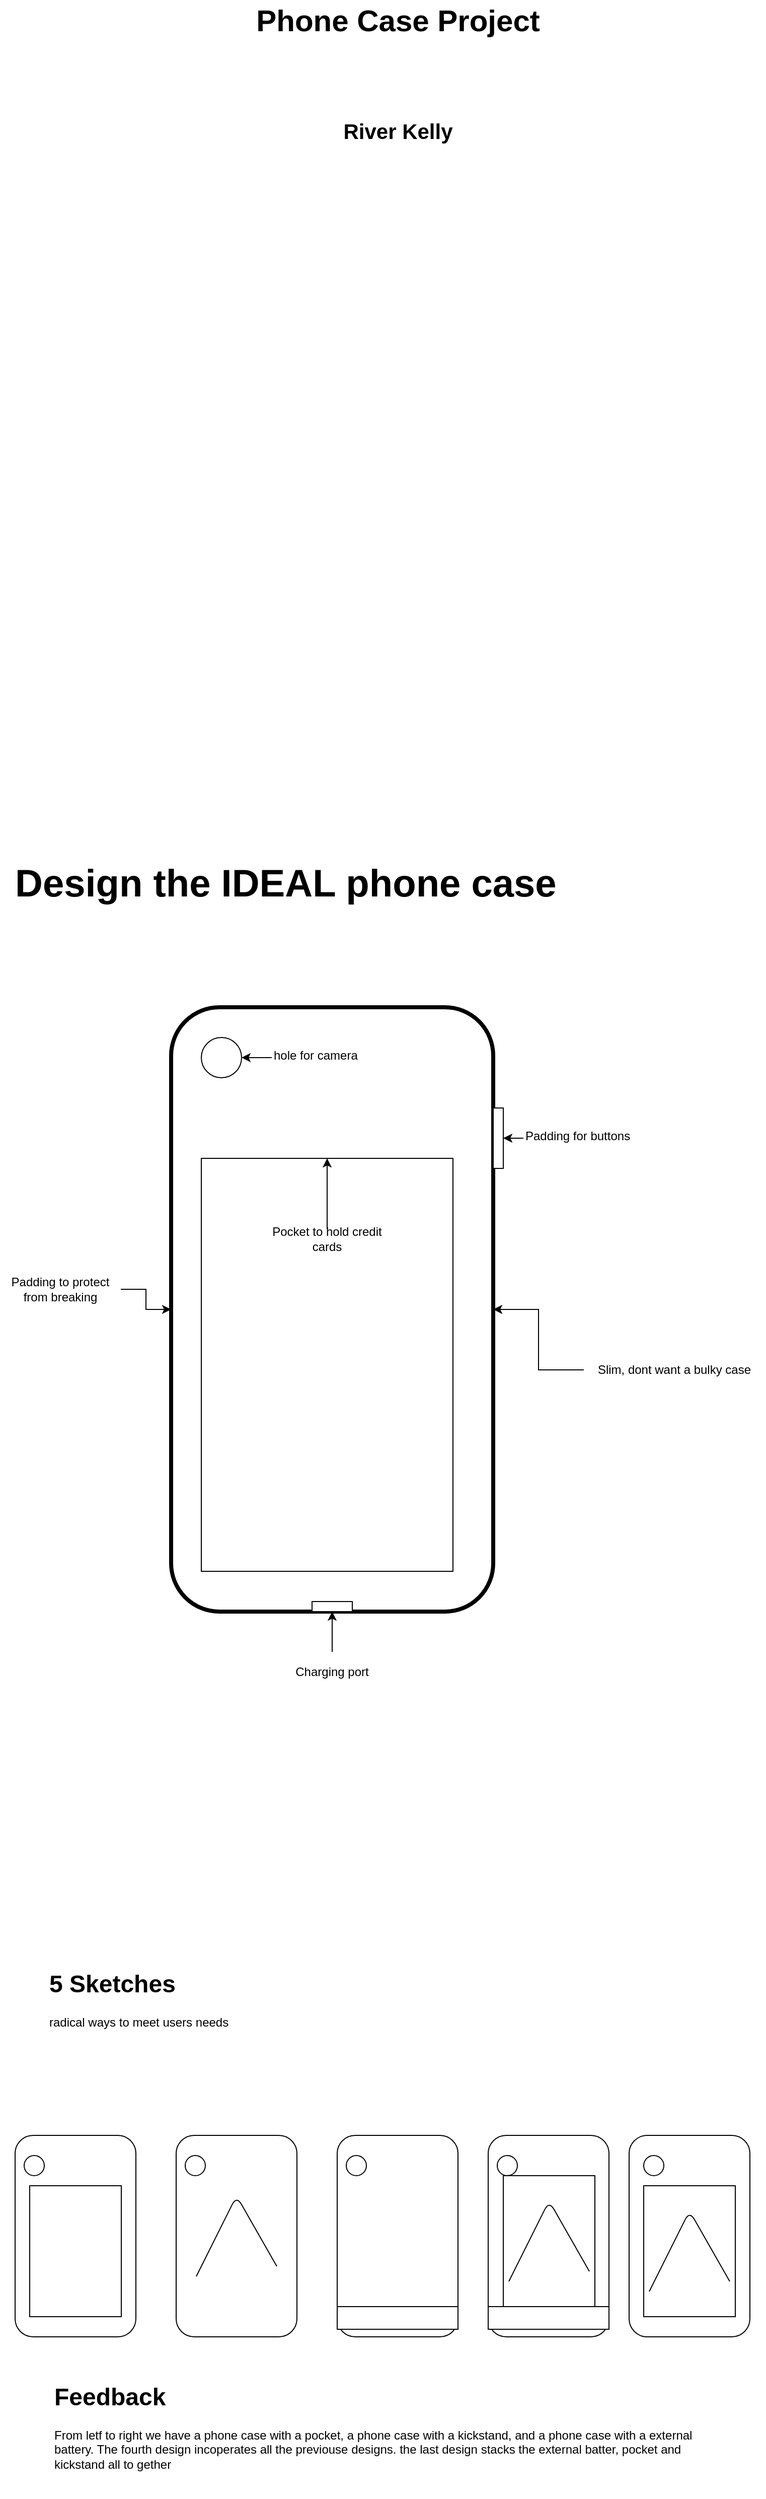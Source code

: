 <mxfile version="14.5.1" type="device"><diagram id="eAHzS04AvDV4dBMD1KZd" name="Page-1"><mxGraphModel dx="981" dy="563" grid="1" gridSize="10" guides="1" tooltips="1" connect="1" arrows="1" fold="1" page="1" pageScale="1" pageWidth="850" pageHeight="1100" math="0" shadow="0"><root><mxCell id="0"/><mxCell id="1" parent="0"/><mxCell id="PpKkSUTwIDTaKaa0Ez5K-1" value="Phone Case Project" style="text;html=1;strokeColor=none;fillColor=none;align=center;verticalAlign=middle;whiteSpace=wrap;rounded=0;fontSize=30;fontStyle=1" parent="1" vertex="1"><mxGeometry x="248" y="320" width="355" height="40" as="geometry"/></mxCell><mxCell id="PpKkSUTwIDTaKaa0Ez5K-2" value="River Kelly" style="text;html=1;strokeColor=none;fillColor=none;align=center;verticalAlign=middle;whiteSpace=wrap;rounded=0;fontSize=21;fontStyle=1" parent="1" vertex="1"><mxGeometry x="248" y="430" width="355" height="40" as="geometry"/></mxCell><mxCell id="PpKkSUTwIDTaKaa0Ez5K-3" value="&lt;h1 style=&quot;font-size: 38px;&quot;&gt;Design the IDEAL phone case&lt;/h1&gt;" style="text;html=1;strokeColor=none;fillColor=none;spacing=5;spacingTop=-20;whiteSpace=wrap;overflow=hidden;rounded=0;fontSize=38;" parent="1" vertex="1"><mxGeometry x="40" y="1160" width="740" height="80" as="geometry"/></mxCell><mxCell id="PpKkSUTwIDTaKaa0Ez5K-4" value="" style="rounded=1;whiteSpace=wrap;html=1;fontSize=38;strokeWidth=4;" parent="1" vertex="1"><mxGeometry x="200" y="1320" width="320" height="600" as="geometry"/></mxCell><mxCell id="PpKkSUTwIDTaKaa0Ez5K-5" value="" style="ellipse;whiteSpace=wrap;html=1;aspect=fixed;fontSize=38;" parent="1" vertex="1"><mxGeometry x="230" y="1350" width="40" height="40" as="geometry"/></mxCell><mxCell id="PpKkSUTwIDTaKaa0Ez5K-7" style="edgeStyle=orthogonalEdgeStyle;rounded=0;orthogonalLoop=1;jettySize=auto;html=1;fontSize=38;" parent="1" source="PpKkSUTwIDTaKaa0Ez5K-6" target="PpKkSUTwIDTaKaa0Ez5K-5" edge="1"><mxGeometry relative="1" as="geometry"/></mxCell><mxCell id="PpKkSUTwIDTaKaa0Ez5K-6" value="&lt;font style=&quot;font-size: 12px&quot;&gt;hole for camera&lt;/font&gt;" style="text;html=1;strokeColor=none;fillColor=none;align=left;verticalAlign=bottom;whiteSpace=wrap;rounded=0;fontSize=38;" parent="1" vertex="1"><mxGeometry x="300" y="1355" width="130" height="30" as="geometry"/></mxCell><mxCell id="PpKkSUTwIDTaKaa0Ez5K-8" value="" style="rounded=0;whiteSpace=wrap;html=1;fontSize=38;align=left;" parent="1" vertex="1"><mxGeometry x="520" y="1420" width="10" height="60" as="geometry"/></mxCell><mxCell id="PpKkSUTwIDTaKaa0Ez5K-11" style="edgeStyle=orthogonalEdgeStyle;rounded=0;orthogonalLoop=1;jettySize=auto;html=1;fontSize=38;" parent="1" source="PpKkSUTwIDTaKaa0Ez5K-10" target="PpKkSUTwIDTaKaa0Ez5K-8" edge="1"><mxGeometry relative="1" as="geometry"/></mxCell><mxCell id="PpKkSUTwIDTaKaa0Ez5K-10" value="&lt;font style=&quot;font-size: 12px&quot;&gt;Padding for buttons&lt;/font&gt;" style="text;html=1;strokeColor=none;fillColor=none;align=left;verticalAlign=bottom;whiteSpace=wrap;rounded=0;fontSize=38;" parent="1" vertex="1"><mxGeometry x="550" y="1435" width="130" height="30" as="geometry"/></mxCell><mxCell id="PpKkSUTwIDTaKaa0Ez5K-14" style="edgeStyle=orthogonalEdgeStyle;rounded=0;orthogonalLoop=1;jettySize=auto;html=1;fontSize=12;" parent="1" source="PpKkSUTwIDTaKaa0Ez5K-13" target="PpKkSUTwIDTaKaa0Ez5K-4" edge="1"><mxGeometry relative="1" as="geometry"/></mxCell><mxCell id="PpKkSUTwIDTaKaa0Ez5K-13" value="Padding to protect from breaking" style="text;html=1;strokeColor=none;fillColor=none;align=center;verticalAlign=middle;whiteSpace=wrap;rounded=0;fontSize=12;" parent="1" vertex="1"><mxGeometry x="30" y="1590" width="120" height="20" as="geometry"/></mxCell><mxCell id="PpKkSUTwIDTaKaa0Ez5K-15" value="" style="rounded=0;whiteSpace=wrap;html=1;strokeWidth=1;fontSize=12;align=left;" parent="1" vertex="1"><mxGeometry x="230" y="1470" width="250" height="410" as="geometry"/></mxCell><mxCell id="PpKkSUTwIDTaKaa0Ez5K-17" style="edgeStyle=orthogonalEdgeStyle;rounded=0;orthogonalLoop=1;jettySize=auto;html=1;fontSize=12;" parent="1" source="PpKkSUTwIDTaKaa0Ez5K-16" target="PpKkSUTwIDTaKaa0Ez5K-15" edge="1"><mxGeometry relative="1" as="geometry"><Array as="points"><mxPoint x="355" y="1520"/><mxPoint x="355" y="1520"/></Array></mxGeometry></mxCell><mxCell id="PpKkSUTwIDTaKaa0Ez5K-16" value="Pocket to hold credit cards" style="text;html=1;strokeColor=none;fillColor=none;align=center;verticalAlign=middle;whiteSpace=wrap;rounded=0;fontSize=12;" parent="1" vertex="1"><mxGeometry x="295" y="1540" width="120" height="20" as="geometry"/></mxCell><mxCell id="PA0MWIP5JkzCHS5JYPOc-2" style="edgeStyle=orthogonalEdgeStyle;rounded=0;orthogonalLoop=1;jettySize=auto;html=1;" edge="1" parent="1" source="PA0MWIP5JkzCHS5JYPOc-1" target="PpKkSUTwIDTaKaa0Ez5K-4"><mxGeometry relative="1" as="geometry"/></mxCell><mxCell id="PA0MWIP5JkzCHS5JYPOc-1" value="Slim, dont want a bulky case" style="text;html=1;strokeColor=none;fillColor=none;align=center;verticalAlign=middle;whiteSpace=wrap;rounded=0;fontSize=12;" vertex="1" parent="1"><mxGeometry x="610" y="1660" width="180" height="40" as="geometry"/></mxCell><mxCell id="PA0MWIP5JkzCHS5JYPOc-3" value="" style="rounded=0;whiteSpace=wrap;html=1;" vertex="1" parent="1"><mxGeometry x="340" y="1910" width="40" height="10" as="geometry"/></mxCell><mxCell id="PA0MWIP5JkzCHS5JYPOc-5" style="edgeStyle=orthogonalEdgeStyle;rounded=0;orthogonalLoop=1;jettySize=auto;html=1;entryX=0.5;entryY=1;entryDx=0;entryDy=0;" edge="1" parent="1" source="PA0MWIP5JkzCHS5JYPOc-4" target="PA0MWIP5JkzCHS5JYPOc-3"><mxGeometry relative="1" as="geometry"/></mxCell><mxCell id="PA0MWIP5JkzCHS5JYPOc-4" value="Charging port" style="text;html=1;strokeColor=none;fillColor=none;align=center;verticalAlign=middle;whiteSpace=wrap;rounded=0;fontSize=12;" vertex="1" parent="1"><mxGeometry x="270" y="1960" width="180" height="40" as="geometry"/></mxCell><mxCell id="PA0MWIP5JkzCHS5JYPOc-6" value="&lt;h1&gt;5 Sketches&lt;/h1&gt;&lt;p&gt;radical ways to meet users needs&lt;/p&gt;" style="text;html=1;strokeColor=none;fillColor=none;spacing=5;spacingTop=-20;whiteSpace=wrap;overflow=hidden;rounded=0;" vertex="1" parent="1"><mxGeometry x="74" y="2270" width="591" height="80" as="geometry"/></mxCell><mxCell id="PA0MWIP5JkzCHS5JYPOc-7" value="" style="rounded=1;whiteSpace=wrap;html=1;" vertex="1" parent="1"><mxGeometry x="45" y="2440" width="120" height="200" as="geometry"/></mxCell><mxCell id="PA0MWIP5JkzCHS5JYPOc-8" value="" style="ellipse;whiteSpace=wrap;html=1;aspect=fixed;rounded=1;" vertex="1" parent="1"><mxGeometry x="54" y="2460" width="20" height="20" as="geometry"/></mxCell><mxCell id="PA0MWIP5JkzCHS5JYPOc-9" value="" style="rounded=1;whiteSpace=wrap;html=1;" vertex="1" parent="1"><mxGeometry x="205" y="2440" width="120" height="200" as="geometry"/></mxCell><mxCell id="PA0MWIP5JkzCHS5JYPOc-10" value="" style="ellipse;whiteSpace=wrap;html=1;aspect=fixed;rounded=1;" vertex="1" parent="1"><mxGeometry x="214" y="2460" width="20" height="20" as="geometry"/></mxCell><mxCell id="PA0MWIP5JkzCHS5JYPOc-11" value="" style="rounded=0;whiteSpace=wrap;html=1;" vertex="1" parent="1"><mxGeometry x="59.5" y="2490" width="91" height="130" as="geometry"/></mxCell><mxCell id="PA0MWIP5JkzCHS5JYPOc-15" value="" style="endArrow=none;html=1;" edge="1" parent="1"><mxGeometry width="50" height="50" relative="1" as="geometry"><mxPoint x="225" y="2580" as="sourcePoint"/><mxPoint x="305" y="2570" as="targetPoint"/><Array as="points"><mxPoint x="265" y="2500"/></Array></mxGeometry></mxCell><mxCell id="PA0MWIP5JkzCHS5JYPOc-16" value="" style="rounded=1;whiteSpace=wrap;html=1;" vertex="1" parent="1"><mxGeometry x="365" y="2440" width="120" height="200" as="geometry"/></mxCell><mxCell id="PA0MWIP5JkzCHS5JYPOc-17" value="" style="ellipse;whiteSpace=wrap;html=1;aspect=fixed;rounded=1;" vertex="1" parent="1"><mxGeometry x="374" y="2460" width="20" height="20" as="geometry"/></mxCell><mxCell id="PA0MWIP5JkzCHS5JYPOc-14" value="" style="rounded=0;whiteSpace=wrap;html=1;" vertex="1" parent="1"><mxGeometry x="365" y="2610" width="120" height="22.5" as="geometry"/></mxCell><mxCell id="PA0MWIP5JkzCHS5JYPOc-19" value="" style="rounded=1;whiteSpace=wrap;html=1;" vertex="1" parent="1"><mxGeometry x="515" y="2440" width="120" height="200" as="geometry"/></mxCell><mxCell id="PA0MWIP5JkzCHS5JYPOc-20" value="" style="ellipse;whiteSpace=wrap;html=1;aspect=fixed;rounded=1;" vertex="1" parent="1"><mxGeometry x="524" y="2460" width="20" height="20" as="geometry"/></mxCell><mxCell id="PA0MWIP5JkzCHS5JYPOc-21" value="" style="rounded=0;whiteSpace=wrap;html=1;" vertex="1" parent="1"><mxGeometry x="515" y="2610" width="120" height="22.5" as="geometry"/></mxCell><mxCell id="PA0MWIP5JkzCHS5JYPOc-22" value="" style="rounded=0;whiteSpace=wrap;html=1;" vertex="1" parent="1"><mxGeometry x="530" y="2480" width="91" height="130" as="geometry"/></mxCell><mxCell id="PA0MWIP5JkzCHS5JYPOc-23" value="" style="endArrow=none;html=1;" edge="1" parent="1"><mxGeometry width="50" height="50" relative="1" as="geometry"><mxPoint x="535.5" y="2585.0" as="sourcePoint"/><mxPoint x="615.5" y="2575.0" as="targetPoint"/><Array as="points"><mxPoint x="575.5" y="2505"/></Array></mxGeometry></mxCell><mxCell id="PA0MWIP5JkzCHS5JYPOc-24" value="&lt;h1&gt;Feedback&lt;/h1&gt;&lt;p&gt;From letf to right we have a phone case with a pocket, a phone case with a kickstand, and a phone case with a external battery. The fourth design incoperates all the previouse designs. the last design stacks the external batter, pocket and kickstand all to gether&lt;/p&gt;&lt;p&gt;&lt;br&gt;&lt;/p&gt;&lt;p&gt;Heathers Feedback: Pink!!! Gilter and sparkes&lt;/p&gt;" style="text;html=1;strokeColor=none;fillColor=none;spacing=5;spacingTop=-20;whiteSpace=wrap;overflow=hidden;rounded=0;" vertex="1" parent="1"><mxGeometry x="79" y="2680" width="681" height="120" as="geometry"/></mxCell><mxCell id="PA0MWIP5JkzCHS5JYPOc-25" value="" style="rounded=1;whiteSpace=wrap;html=1;" vertex="1" parent="1"><mxGeometry x="655" y="2440" width="120" height="200" as="geometry"/></mxCell><mxCell id="PA0MWIP5JkzCHS5JYPOc-26" value="" style="ellipse;whiteSpace=wrap;html=1;aspect=fixed;rounded=1;" vertex="1" parent="1"><mxGeometry x="669.5" y="2460" width="20" height="20" as="geometry"/></mxCell><mxCell id="PA0MWIP5JkzCHS5JYPOc-27" value="" style="rounded=0;whiteSpace=wrap;html=1;" vertex="1" parent="1"><mxGeometry x="669.5" y="2490" width="91" height="130" as="geometry"/></mxCell><mxCell id="PA0MWIP5JkzCHS5JYPOc-28" value="" style="endArrow=none;html=1;" edge="1" parent="1"><mxGeometry width="50" height="50" relative="1" as="geometry"><mxPoint x="675" y="2595.0" as="sourcePoint"/><mxPoint x="755" y="2585.0" as="targetPoint"/><Array as="points"><mxPoint x="715" y="2515"/></Array></mxGeometry></mxCell></root></mxGraphModel></diagram></mxfile>